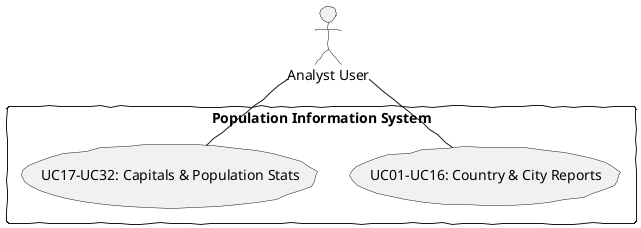 @startuml
skinparam handwritten true
skinparam style strict

rectangle "Population Information System" {
    usecase Part1 as "UC01-UC16: Country & City Reports"
    usecase Part2 as "UC17-UC32: Capitals & Population Stats"
}

' The Analyst interacts with the overall system, which is represented by these two parts
actor Analyst as "Analyst User"

Analyst -- Part1
Analyst -- Part2

@enduml
